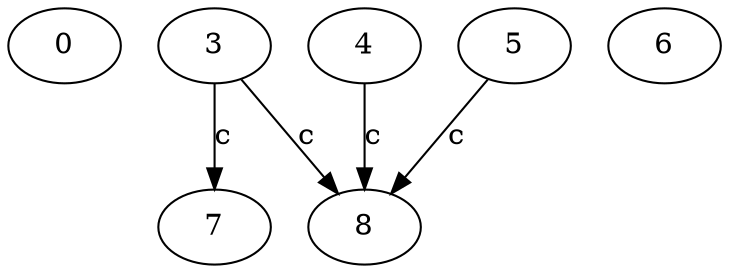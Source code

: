 strict digraph  {
0;
3;
4;
5;
6;
7;
8;
3 -> 7  [label=c];
3 -> 8  [label=c];
4 -> 8  [label=c];
5 -> 8  [label=c];
}
